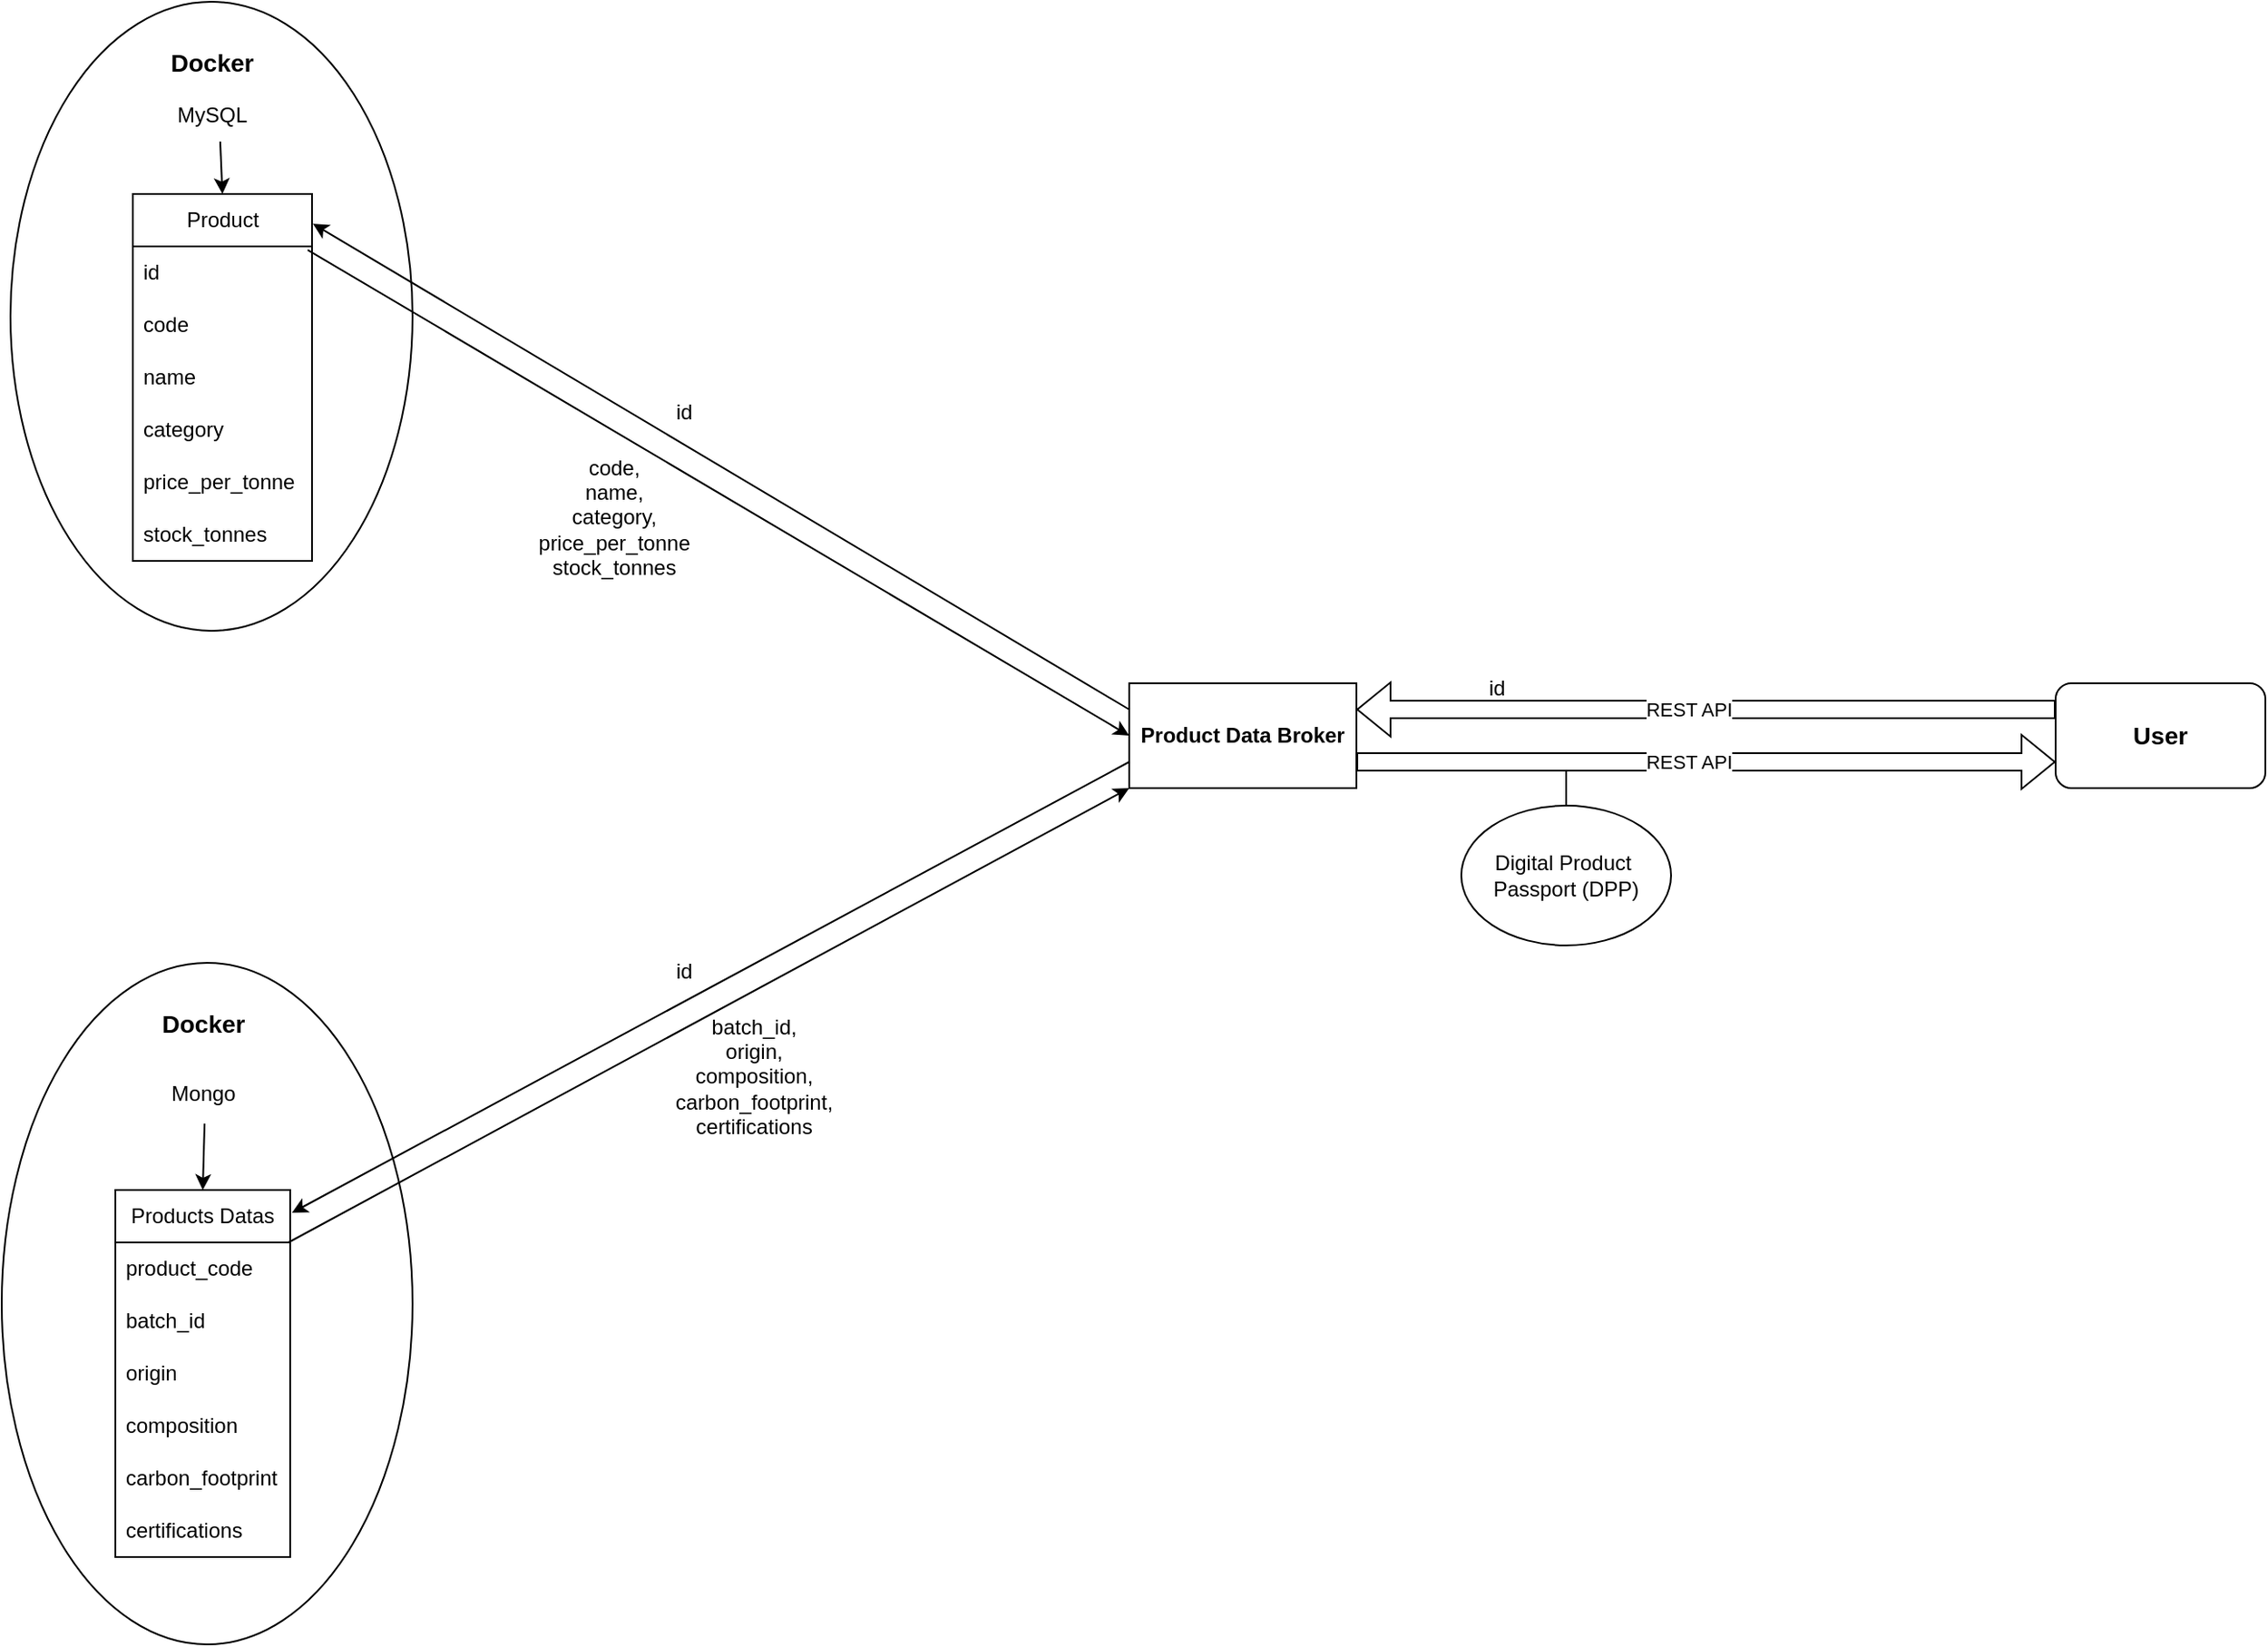 <mxfile version="26.2.15">
  <diagram name="Page-1" id="R1MlKiYAvF5OQZ1En9E2">
    <mxGraphModel dx="2066" dy="1235" grid="1" gridSize="10" guides="1" tooltips="1" connect="1" arrows="1" fold="1" page="1" pageScale="1" pageWidth="850" pageHeight="1100" math="0" shadow="0">
      <root>
        <mxCell id="0" />
        <mxCell id="1" parent="0" />
        <mxCell id="hR-YF0Z2aXQY3rr9uQGL-28" value="" style="group" vertex="1" connectable="0" parent="1">
          <mxGeometry x="70" y="30" width="230" height="360" as="geometry" />
        </mxCell>
        <mxCell id="hR-YF0Z2aXQY3rr9uQGL-11" value="" style="ellipse;whiteSpace=wrap;html=1;" vertex="1" parent="hR-YF0Z2aXQY3rr9uQGL-28">
          <mxGeometry width="230" height="360" as="geometry" />
        </mxCell>
        <mxCell id="hR-YF0Z2aXQY3rr9uQGL-12" value="&lt;b&gt;&lt;font style=&quot;font-size: 14px;&quot;&gt;Docker&lt;/font&gt;&lt;/b&gt;" style="text;html=1;align=center;verticalAlign=middle;resizable=0;points=[];autosize=1;strokeColor=none;fillColor=none;" vertex="1" parent="hR-YF0Z2aXQY3rr9uQGL-28">
          <mxGeometry x="80" y="20" width="70" height="30" as="geometry" />
        </mxCell>
        <mxCell id="hR-YF0Z2aXQY3rr9uQGL-27" value="" style="group" vertex="1" connectable="0" parent="1">
          <mxGeometry x="65" y="580" width="235" height="390" as="geometry" />
        </mxCell>
        <mxCell id="hR-YF0Z2aXQY3rr9uQGL-24" value="" style="ellipse;whiteSpace=wrap;html=1;movable=1;resizable=1;rotatable=1;deletable=1;editable=1;locked=0;connectable=1;" vertex="1" parent="hR-YF0Z2aXQY3rr9uQGL-27">
          <mxGeometry width="235" height="390" as="geometry" />
        </mxCell>
        <mxCell id="hR-YF0Z2aXQY3rr9uQGL-25" value="&lt;b&gt;&lt;font style=&quot;font-size: 14px;&quot;&gt;Docker&lt;/font&gt;&lt;/b&gt;" style="text;html=1;align=center;verticalAlign=middle;resizable=1;points=[];autosize=1;strokeColor=none;fillColor=none;movable=1;rotatable=1;deletable=1;editable=1;locked=0;connectable=1;" vertex="1" parent="hR-YF0Z2aXQY3rr9uQGL-27">
          <mxGeometry x="80" y="20" width="70" height="30" as="geometry" />
        </mxCell>
        <mxCell id="hR-YF0Z2aXQY3rr9uQGL-4" value="Product" style="swimlane;fontStyle=0;childLayout=stackLayout;horizontal=1;startSize=30;horizontalStack=0;resizeParent=1;resizeParentMax=0;resizeLast=0;collapsible=1;marginBottom=0;whiteSpace=wrap;html=1;" vertex="1" parent="1">
          <mxGeometry x="140" y="140" width="102.5" height="210" as="geometry">
            <mxRectangle x="640" y="370" width="80" height="30" as="alternateBounds" />
          </mxGeometry>
        </mxCell>
        <mxCell id="hR-YF0Z2aXQY3rr9uQGL-5" value="id" style="text;strokeColor=none;fillColor=none;align=left;verticalAlign=middle;spacingLeft=4;spacingRight=4;overflow=hidden;points=[[0,0.5],[1,0.5]];portConstraint=eastwest;rotatable=0;whiteSpace=wrap;html=1;" vertex="1" parent="hR-YF0Z2aXQY3rr9uQGL-4">
          <mxGeometry y="30" width="102.5" height="30" as="geometry" />
        </mxCell>
        <mxCell id="hR-YF0Z2aXQY3rr9uQGL-6" value="code" style="text;strokeColor=none;fillColor=none;align=left;verticalAlign=middle;spacingLeft=4;spacingRight=4;overflow=hidden;points=[[0,0.5],[1,0.5]];portConstraint=eastwest;rotatable=0;whiteSpace=wrap;html=1;" vertex="1" parent="hR-YF0Z2aXQY3rr9uQGL-4">
          <mxGeometry y="60" width="102.5" height="30" as="geometry" />
        </mxCell>
        <mxCell id="hR-YF0Z2aXQY3rr9uQGL-7" value="name" style="text;strokeColor=none;fillColor=none;align=left;verticalAlign=middle;spacingLeft=4;spacingRight=4;overflow=hidden;points=[[0,0.5],[1,0.5]];portConstraint=eastwest;rotatable=0;whiteSpace=wrap;html=1;" vertex="1" parent="hR-YF0Z2aXQY3rr9uQGL-4">
          <mxGeometry y="90" width="102.5" height="30" as="geometry" />
        </mxCell>
        <mxCell id="hR-YF0Z2aXQY3rr9uQGL-8" value="category" style="text;strokeColor=none;fillColor=none;align=left;verticalAlign=middle;spacingLeft=4;spacingRight=4;overflow=hidden;points=[[0,0.5],[1,0.5]];portConstraint=eastwest;rotatable=0;whiteSpace=wrap;html=1;" vertex="1" parent="hR-YF0Z2aXQY3rr9uQGL-4">
          <mxGeometry y="120" width="102.5" height="30" as="geometry" />
        </mxCell>
        <mxCell id="hR-YF0Z2aXQY3rr9uQGL-9" value="price_per_tonne" style="text;strokeColor=none;fillColor=none;align=left;verticalAlign=middle;spacingLeft=4;spacingRight=4;overflow=hidden;points=[[0,0.5],[1,0.5]];portConstraint=eastwest;rotatable=0;whiteSpace=wrap;html=1;" vertex="1" parent="hR-YF0Z2aXQY3rr9uQGL-4">
          <mxGeometry y="150" width="102.5" height="30" as="geometry" />
        </mxCell>
        <mxCell id="hR-YF0Z2aXQY3rr9uQGL-10" value="stock_tonnes" style="text;strokeColor=none;fillColor=none;align=left;verticalAlign=middle;spacingLeft=4;spacingRight=4;overflow=hidden;points=[[0,0.5],[1,0.5]];portConstraint=eastwest;rotatable=0;whiteSpace=wrap;html=1;" vertex="1" parent="hR-YF0Z2aXQY3rr9uQGL-4">
          <mxGeometry y="180" width="102.5" height="30" as="geometry" />
        </mxCell>
        <mxCell id="hR-YF0Z2aXQY3rr9uQGL-13" value="MySQL" style="text;html=1;align=center;verticalAlign=middle;resizable=0;points=[];autosize=1;strokeColor=none;fillColor=none;" vertex="1" parent="1">
          <mxGeometry x="155" y="80" width="60" height="30" as="geometry" />
        </mxCell>
        <mxCell id="hR-YF0Z2aXQY3rr9uQGL-14" value="" style="edgeStyle=none;orthogonalLoop=1;jettySize=auto;html=1;rounded=0;entryX=0.5;entryY=0;entryDx=0;entryDy=0;exitX=0.583;exitY=1;exitDx=0;exitDy=0;exitPerimeter=0;" edge="1" parent="1" source="hR-YF0Z2aXQY3rr9uQGL-13" target="hR-YF0Z2aXQY3rr9uQGL-4">
          <mxGeometry width="100" relative="1" as="geometry">
            <mxPoint x="330" y="120" as="sourcePoint" />
            <mxPoint x="430" y="120" as="targetPoint" />
            <Array as="points" />
          </mxGeometry>
        </mxCell>
        <mxCell id="hR-YF0Z2aXQY3rr9uQGL-15" value="Products Datas" style="swimlane;fontStyle=0;childLayout=stackLayout;horizontal=1;startSize=30;horizontalStack=0;resizeParent=1;resizeParentMax=0;resizeLast=0;collapsible=1;marginBottom=0;whiteSpace=wrap;html=1;" vertex="1" parent="1">
          <mxGeometry x="130" y="710" width="100" height="210" as="geometry" />
        </mxCell>
        <mxCell id="hR-YF0Z2aXQY3rr9uQGL-16" value="product_code" style="text;strokeColor=none;fillColor=none;align=left;verticalAlign=middle;spacingLeft=4;spacingRight=4;overflow=hidden;points=[[0,0.5],[1,0.5]];portConstraint=eastwest;rotatable=0;whiteSpace=wrap;html=1;" vertex="1" parent="hR-YF0Z2aXQY3rr9uQGL-15">
          <mxGeometry y="30" width="100" height="30" as="geometry" />
        </mxCell>
        <mxCell id="hR-YF0Z2aXQY3rr9uQGL-17" value="batch_id" style="text;strokeColor=none;fillColor=none;align=left;verticalAlign=middle;spacingLeft=4;spacingRight=4;overflow=hidden;points=[[0,0.5],[1,0.5]];portConstraint=eastwest;rotatable=0;whiteSpace=wrap;html=1;" vertex="1" parent="hR-YF0Z2aXQY3rr9uQGL-15">
          <mxGeometry y="60" width="100" height="30" as="geometry" />
        </mxCell>
        <mxCell id="hR-YF0Z2aXQY3rr9uQGL-18" value="origin" style="text;strokeColor=none;fillColor=none;align=left;verticalAlign=middle;spacingLeft=4;spacingRight=4;overflow=hidden;points=[[0,0.5],[1,0.5]];portConstraint=eastwest;rotatable=0;whiteSpace=wrap;html=1;" vertex="1" parent="hR-YF0Z2aXQY3rr9uQGL-15">
          <mxGeometry y="90" width="100" height="30" as="geometry" />
        </mxCell>
        <mxCell id="hR-YF0Z2aXQY3rr9uQGL-19" value="composition" style="text;strokeColor=none;fillColor=none;align=left;verticalAlign=middle;spacingLeft=4;spacingRight=4;overflow=hidden;points=[[0,0.5],[1,0.5]];portConstraint=eastwest;rotatable=0;whiteSpace=wrap;html=1;" vertex="1" parent="hR-YF0Z2aXQY3rr9uQGL-15">
          <mxGeometry y="120" width="100" height="30" as="geometry" />
        </mxCell>
        <mxCell id="hR-YF0Z2aXQY3rr9uQGL-20" value="carbon_footprint" style="text;strokeColor=none;fillColor=none;align=left;verticalAlign=middle;spacingLeft=4;spacingRight=4;overflow=hidden;points=[[0,0.5],[1,0.5]];portConstraint=eastwest;rotatable=0;whiteSpace=wrap;html=1;" vertex="1" parent="hR-YF0Z2aXQY3rr9uQGL-15">
          <mxGeometry y="150" width="100" height="30" as="geometry" />
        </mxCell>
        <mxCell id="hR-YF0Z2aXQY3rr9uQGL-21" value="certifications" style="text;strokeColor=none;fillColor=none;align=left;verticalAlign=middle;spacingLeft=4;spacingRight=4;overflow=hidden;points=[[0,0.5],[1,0.5]];portConstraint=eastwest;rotatable=0;whiteSpace=wrap;html=1;" vertex="1" parent="hR-YF0Z2aXQY3rr9uQGL-15">
          <mxGeometry y="180" width="100" height="30" as="geometry" />
        </mxCell>
        <mxCell id="hR-YF0Z2aXQY3rr9uQGL-22" value="Mongo" style="text;html=1;align=center;verticalAlign=middle;resizable=0;points=[];autosize=1;strokeColor=none;fillColor=none;" vertex="1" parent="1">
          <mxGeometry x="150" y="640" width="60" height="30" as="geometry" />
        </mxCell>
        <mxCell id="hR-YF0Z2aXQY3rr9uQGL-23" value="" style="edgeStyle=none;orthogonalLoop=1;jettySize=auto;html=1;rounded=0;exitX=0.517;exitY=1.067;exitDx=0;exitDy=0;exitPerimeter=0;entryX=0.5;entryY=0;entryDx=0;entryDy=0;" edge="1" parent="1" source="hR-YF0Z2aXQY3rr9uQGL-22" target="hR-YF0Z2aXQY3rr9uQGL-15">
          <mxGeometry width="100" relative="1" as="geometry">
            <mxPoint x="320" y="680" as="sourcePoint" />
            <mxPoint x="420" y="680" as="targetPoint" />
            <Array as="points" />
          </mxGeometry>
        </mxCell>
        <mxCell id="hR-YF0Z2aXQY3rr9uQGL-30" value="&lt;b&gt;Product Data Broker&lt;/b&gt;" style="rounded=0;whiteSpace=wrap;html=1;" vertex="1" parent="1">
          <mxGeometry x="710" y="420" width="130" height="60" as="geometry" />
        </mxCell>
        <mxCell id="hR-YF0Z2aXQY3rr9uQGL-31" value="" style="edgeStyle=none;orthogonalLoop=1;jettySize=auto;html=1;rounded=0;exitX=0;exitY=0.25;exitDx=0;exitDy=0;entryX=1.005;entryY=0.081;entryDx=0;entryDy=0;entryPerimeter=0;" edge="1" parent="1" source="hR-YF0Z2aXQY3rr9uQGL-30" target="hR-YF0Z2aXQY3rr9uQGL-4">
          <mxGeometry width="100" relative="1" as="geometry">
            <mxPoint x="400" y="390" as="sourcePoint" />
            <mxPoint x="500" y="390" as="targetPoint" />
            <Array as="points" />
          </mxGeometry>
        </mxCell>
        <mxCell id="hR-YF0Z2aXQY3rr9uQGL-32" value="" style="edgeStyle=none;orthogonalLoop=1;jettySize=auto;html=1;rounded=0;exitX=0;exitY=0.75;exitDx=0;exitDy=0;entryX=1.01;entryY=0.062;entryDx=0;entryDy=0;entryPerimeter=0;" edge="1" parent="1" source="hR-YF0Z2aXQY3rr9uQGL-30" target="hR-YF0Z2aXQY3rr9uQGL-15">
          <mxGeometry width="100" relative="1" as="geometry">
            <mxPoint x="620" y="490" as="sourcePoint" />
            <mxPoint x="500" y="680" as="targetPoint" />
            <Array as="points" />
          </mxGeometry>
        </mxCell>
        <mxCell id="hR-YF0Z2aXQY3rr9uQGL-33" value="id" style="text;html=1;align=center;verticalAlign=middle;resizable=0;points=[];autosize=1;strokeColor=none;fillColor=none;" vertex="1" parent="1">
          <mxGeometry x="440" y="250" width="30" height="30" as="geometry" />
        </mxCell>
        <mxCell id="hR-YF0Z2aXQY3rr9uQGL-34" value="" style="edgeStyle=none;orthogonalLoop=1;jettySize=auto;html=1;rounded=0;exitX=0.976;exitY=0.067;exitDx=0;exitDy=0;entryX=0;entryY=0.5;entryDx=0;entryDy=0;exitPerimeter=0;" edge="1" parent="1" source="hR-YF0Z2aXQY3rr9uQGL-5" target="hR-YF0Z2aXQY3rr9uQGL-30">
          <mxGeometry width="100" relative="1" as="geometry">
            <mxPoint x="350" y="490" as="sourcePoint" />
            <mxPoint x="450" y="490" as="targetPoint" />
            <Array as="points" />
          </mxGeometry>
        </mxCell>
        <mxCell id="hR-YF0Z2aXQY3rr9uQGL-35" value="code,&lt;div&gt;name,&lt;/div&gt;&lt;div&gt;category,&lt;/div&gt;&lt;div&gt;price_per_tonne&lt;/div&gt;&lt;div&gt;stock_tonnes&lt;/div&gt;" style="text;html=1;align=center;verticalAlign=middle;resizable=0;points=[];autosize=1;strokeColor=none;fillColor=none;" vertex="1" parent="1">
          <mxGeometry x="360" y="280" width="110" height="90" as="geometry" />
        </mxCell>
        <mxCell id="hR-YF0Z2aXQY3rr9uQGL-36" value="id" style="text;html=1;align=center;verticalAlign=middle;resizable=0;points=[];autosize=1;strokeColor=none;fillColor=none;" vertex="1" parent="1">
          <mxGeometry x="440" y="570" width="30" height="30" as="geometry" />
        </mxCell>
        <mxCell id="hR-YF0Z2aXQY3rr9uQGL-37" value="batch_id,&lt;div&gt;origin,&lt;/div&gt;&lt;div&gt;composition,&lt;/div&gt;&lt;div&gt;carbon_footprint,&lt;/div&gt;&lt;div&gt;certifications&lt;/div&gt;" style="text;html=1;align=center;verticalAlign=middle;resizable=0;points=[];autosize=1;strokeColor=none;fillColor=none;" vertex="1" parent="1">
          <mxGeometry x="440" y="600" width="110" height="90" as="geometry" />
        </mxCell>
        <mxCell id="hR-YF0Z2aXQY3rr9uQGL-38" value="" style="edgeStyle=none;orthogonalLoop=1;jettySize=auto;html=1;rounded=0;exitX=0.99;exitY=0;exitDx=0;exitDy=0;exitPerimeter=0;entryX=0;entryY=1;entryDx=0;entryDy=0;" edge="1" parent="1" source="hR-YF0Z2aXQY3rr9uQGL-16" target="hR-YF0Z2aXQY3rr9uQGL-30">
          <mxGeometry width="100" relative="1" as="geometry">
            <mxPoint x="300" y="740" as="sourcePoint" />
            <mxPoint x="400" y="740" as="targetPoint" />
            <Array as="points" />
          </mxGeometry>
        </mxCell>
        <mxCell id="hR-YF0Z2aXQY3rr9uQGL-39" value="&lt;b&gt;&lt;font style=&quot;font-size: 14px;&quot;&gt;User&lt;/font&gt;&lt;/b&gt;" style="rounded=1;whiteSpace=wrap;html=1;" vertex="1" parent="1">
          <mxGeometry x="1240" y="420" width="120" height="60" as="geometry" />
        </mxCell>
        <mxCell id="hR-YF0Z2aXQY3rr9uQGL-40" value="" style="shape=flexArrow;endArrow=classic;html=1;rounded=0;exitX=0;exitY=0.25;exitDx=0;exitDy=0;entryX=1;entryY=0.25;entryDx=0;entryDy=0;" edge="1" parent="1" source="hR-YF0Z2aXQY3rr9uQGL-39" target="hR-YF0Z2aXQY3rr9uQGL-30">
          <mxGeometry width="50" height="50" relative="1" as="geometry">
            <mxPoint x="1130" y="410" as="sourcePoint" />
            <mxPoint x="1180" y="360" as="targetPoint" />
          </mxGeometry>
        </mxCell>
        <mxCell id="hR-YF0Z2aXQY3rr9uQGL-41" value="REST API" style="edgeLabel;html=1;align=center;verticalAlign=middle;resizable=0;points=[];" vertex="1" connectable="0" parent="hR-YF0Z2aXQY3rr9uQGL-40">
          <mxGeometry x="0.23" y="2" relative="1" as="geometry">
            <mxPoint x="36" y="-2" as="offset" />
          </mxGeometry>
        </mxCell>
        <mxCell id="hR-YF0Z2aXQY3rr9uQGL-43" value="" style="shape=flexArrow;endArrow=classic;html=1;rounded=0;exitX=1;exitY=0.75;exitDx=0;exitDy=0;entryX=0;entryY=0.75;entryDx=0;entryDy=0;" edge="1" parent="1" source="hR-YF0Z2aXQY3rr9uQGL-30" target="hR-YF0Z2aXQY3rr9uQGL-39">
          <mxGeometry width="50" height="50" relative="1" as="geometry">
            <mxPoint x="1250" y="480" as="sourcePoint" />
            <mxPoint x="1200" y="460" as="targetPoint" />
          </mxGeometry>
        </mxCell>
        <mxCell id="hR-YF0Z2aXQY3rr9uQGL-44" value="REST API" style="edgeLabel;html=1;align=center;verticalAlign=middle;resizable=0;points=[];" vertex="1" connectable="0" parent="hR-YF0Z2aXQY3rr9uQGL-43">
          <mxGeometry x="0.23" y="2" relative="1" as="geometry">
            <mxPoint x="-56" y="2" as="offset" />
          </mxGeometry>
        </mxCell>
        <mxCell id="hR-YF0Z2aXQY3rr9uQGL-45" value="id" style="text;html=1;align=center;verticalAlign=middle;resizable=0;points=[];autosize=1;strokeColor=none;fillColor=none;" vertex="1" parent="1">
          <mxGeometry x="905" y="408" width="30" height="30" as="geometry" />
        </mxCell>
        <mxCell id="hR-YF0Z2aXQY3rr9uQGL-47" value="&lt;span style=&quot;text-wrap-mode: nowrap;&quot;&gt;Digital Product&amp;nbsp;&lt;/span&gt;&lt;div&gt;&lt;span style=&quot;text-wrap-mode: nowrap;&quot;&gt;Passport (DPP)&lt;/span&gt;&lt;/div&gt;" style="ellipse;whiteSpace=wrap;html=1;" vertex="1" parent="1">
          <mxGeometry x="900" y="490" width="120" height="80" as="geometry" />
        </mxCell>
        <mxCell id="hR-YF0Z2aXQY3rr9uQGL-48" value="" style="endArrow=none;html=1;rounded=0;exitX=0.5;exitY=0;exitDx=0;exitDy=0;" edge="1" parent="1" source="hR-YF0Z2aXQY3rr9uQGL-47">
          <mxGeometry width="50" height="50" relative="1" as="geometry">
            <mxPoint x="860" y="620" as="sourcePoint" />
            <mxPoint x="960" y="470" as="targetPoint" />
          </mxGeometry>
        </mxCell>
      </root>
    </mxGraphModel>
  </diagram>
</mxfile>
